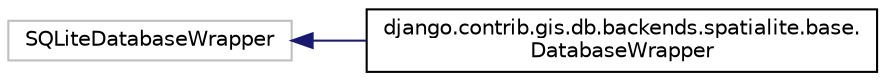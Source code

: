 digraph "Graphical Class Hierarchy"
{
 // LATEX_PDF_SIZE
  edge [fontname="Helvetica",fontsize="10",labelfontname="Helvetica",labelfontsize="10"];
  node [fontname="Helvetica",fontsize="10",shape=record];
  rankdir="LR";
  Node3922 [label="SQLiteDatabaseWrapper",height=0.2,width=0.4,color="grey75", fillcolor="white", style="filled",tooltip=" "];
  Node3922 -> Node0 [dir="back",color="midnightblue",fontsize="10",style="solid",fontname="Helvetica"];
  Node0 [label="django.contrib.gis.db.backends.spatialite.base.\lDatabaseWrapper",height=0.2,width=0.4,color="black", fillcolor="white", style="filled",URL="$d7/dfe/classdjango_1_1contrib_1_1gis_1_1db_1_1backends_1_1spatialite_1_1base_1_1_database_wrapper.html",tooltip=" "];
}
